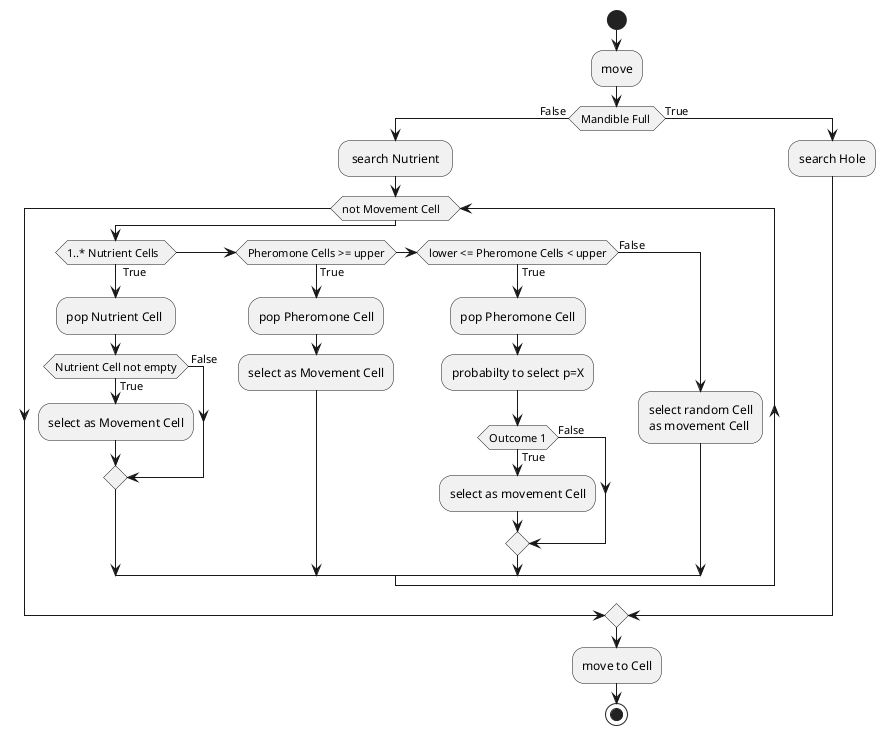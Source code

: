 @startuml

start

:move;

if (Mandible Full ) then ( False )

  : search Nutrient ;

  while (not Movement Cell   )

    if (1..* Nutrient Cells  ) then ( True )

        :pop Nutrient Cell ;

        if (Nutrient Cell not empty) then (True)
            :select as Movement Cell;

        else ( False )
        endif

    elseif (Pheromone Cells >= upper) then (True)

        :pop Pheromone Cell;
        :select as Movement Cell;

    elseif (lower <= Pheromone Cells < upper) then (True)

        :pop Pheromone Cell;
        :probabilty to select p=X;

        if (Outcome 1) then (True)
            :select as movement Cell;

        else (False)
        endif

    else (False)

        :select random Cell\nas movement Cell;

    endif

  endwhile

else (True)
  :search Hole;

endif

:move to Cell;

stop

@enduml
